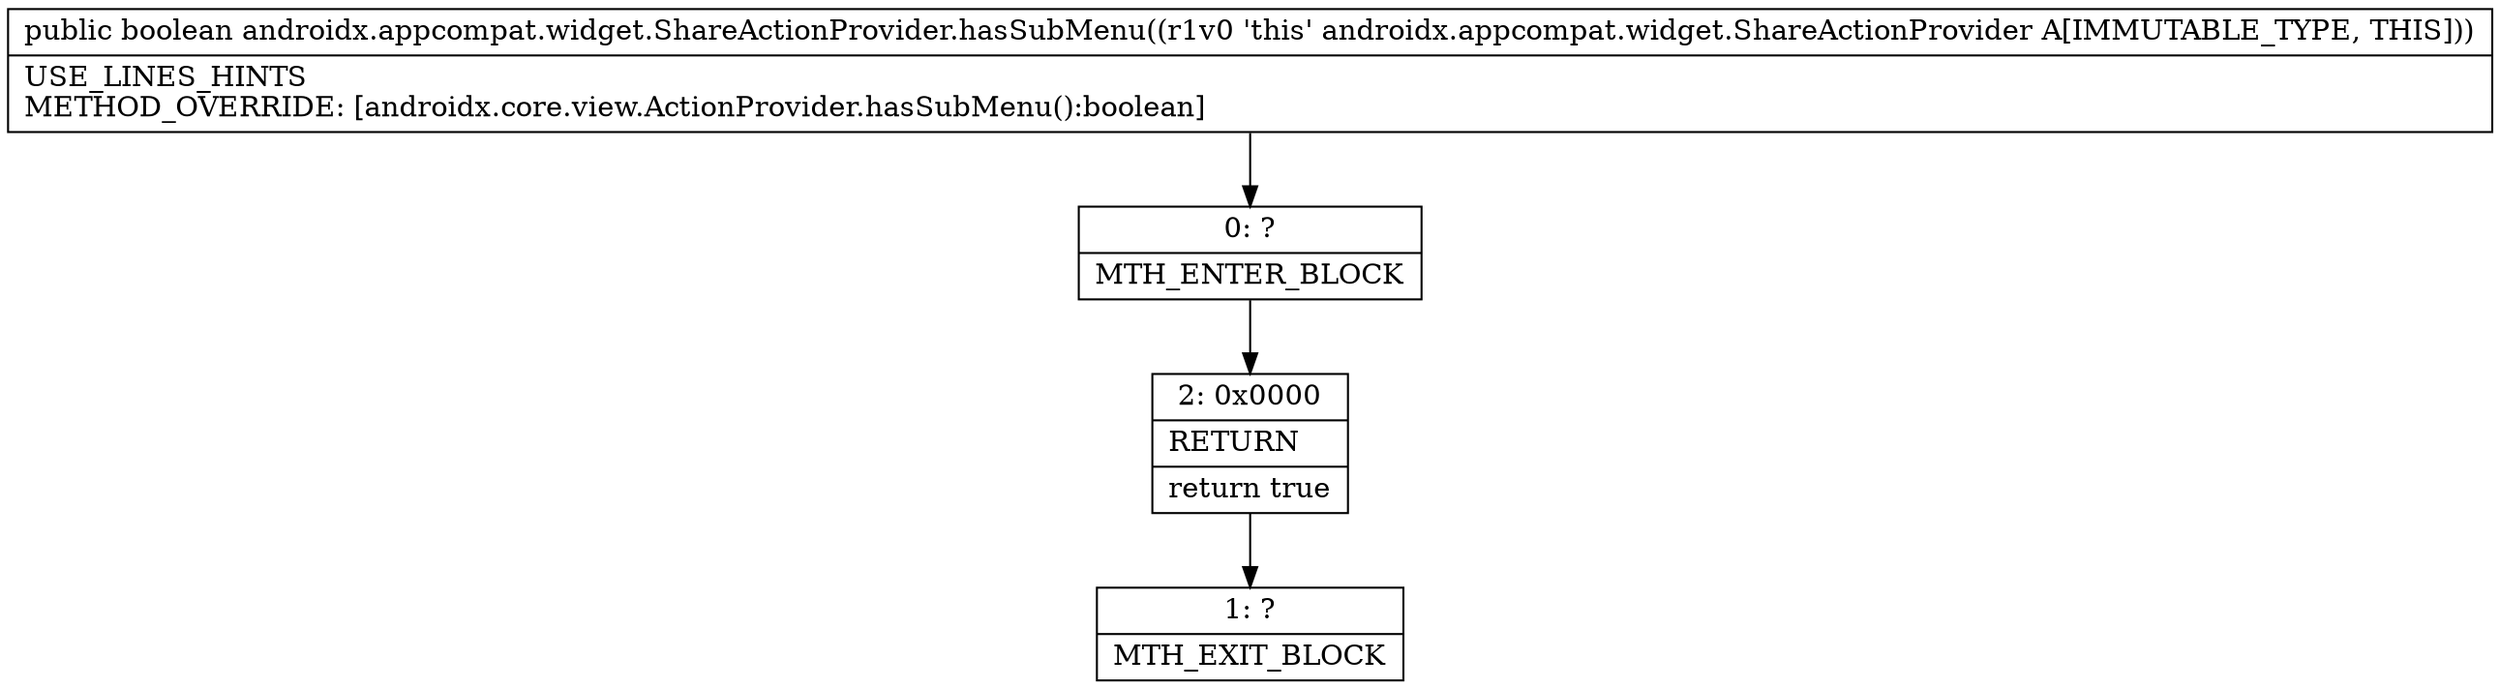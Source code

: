 digraph "CFG forandroidx.appcompat.widget.ShareActionProvider.hasSubMenu()Z" {
Node_0 [shape=record,label="{0\:\ ?|MTH_ENTER_BLOCK\l}"];
Node_2 [shape=record,label="{2\:\ 0x0000|RETURN\l|return true\l}"];
Node_1 [shape=record,label="{1\:\ ?|MTH_EXIT_BLOCK\l}"];
MethodNode[shape=record,label="{public boolean androidx.appcompat.widget.ShareActionProvider.hasSubMenu((r1v0 'this' androidx.appcompat.widget.ShareActionProvider A[IMMUTABLE_TYPE, THIS]))  | USE_LINES_HINTS\lMETHOD_OVERRIDE: [androidx.core.view.ActionProvider.hasSubMenu():boolean]\l}"];
MethodNode -> Node_0;Node_0 -> Node_2;
Node_2 -> Node_1;
}

